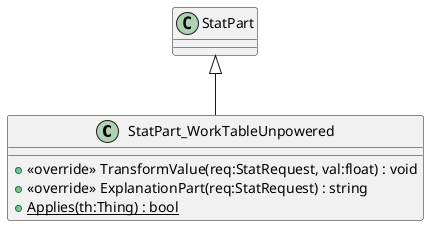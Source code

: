 @startuml
class StatPart_WorkTableUnpowered {
    + <<override>> TransformValue(req:StatRequest, val:float) : void
    + <<override>> ExplanationPart(req:StatRequest) : string
    + {static} Applies(th:Thing) : bool
}
StatPart <|-- StatPart_WorkTableUnpowered
@enduml
